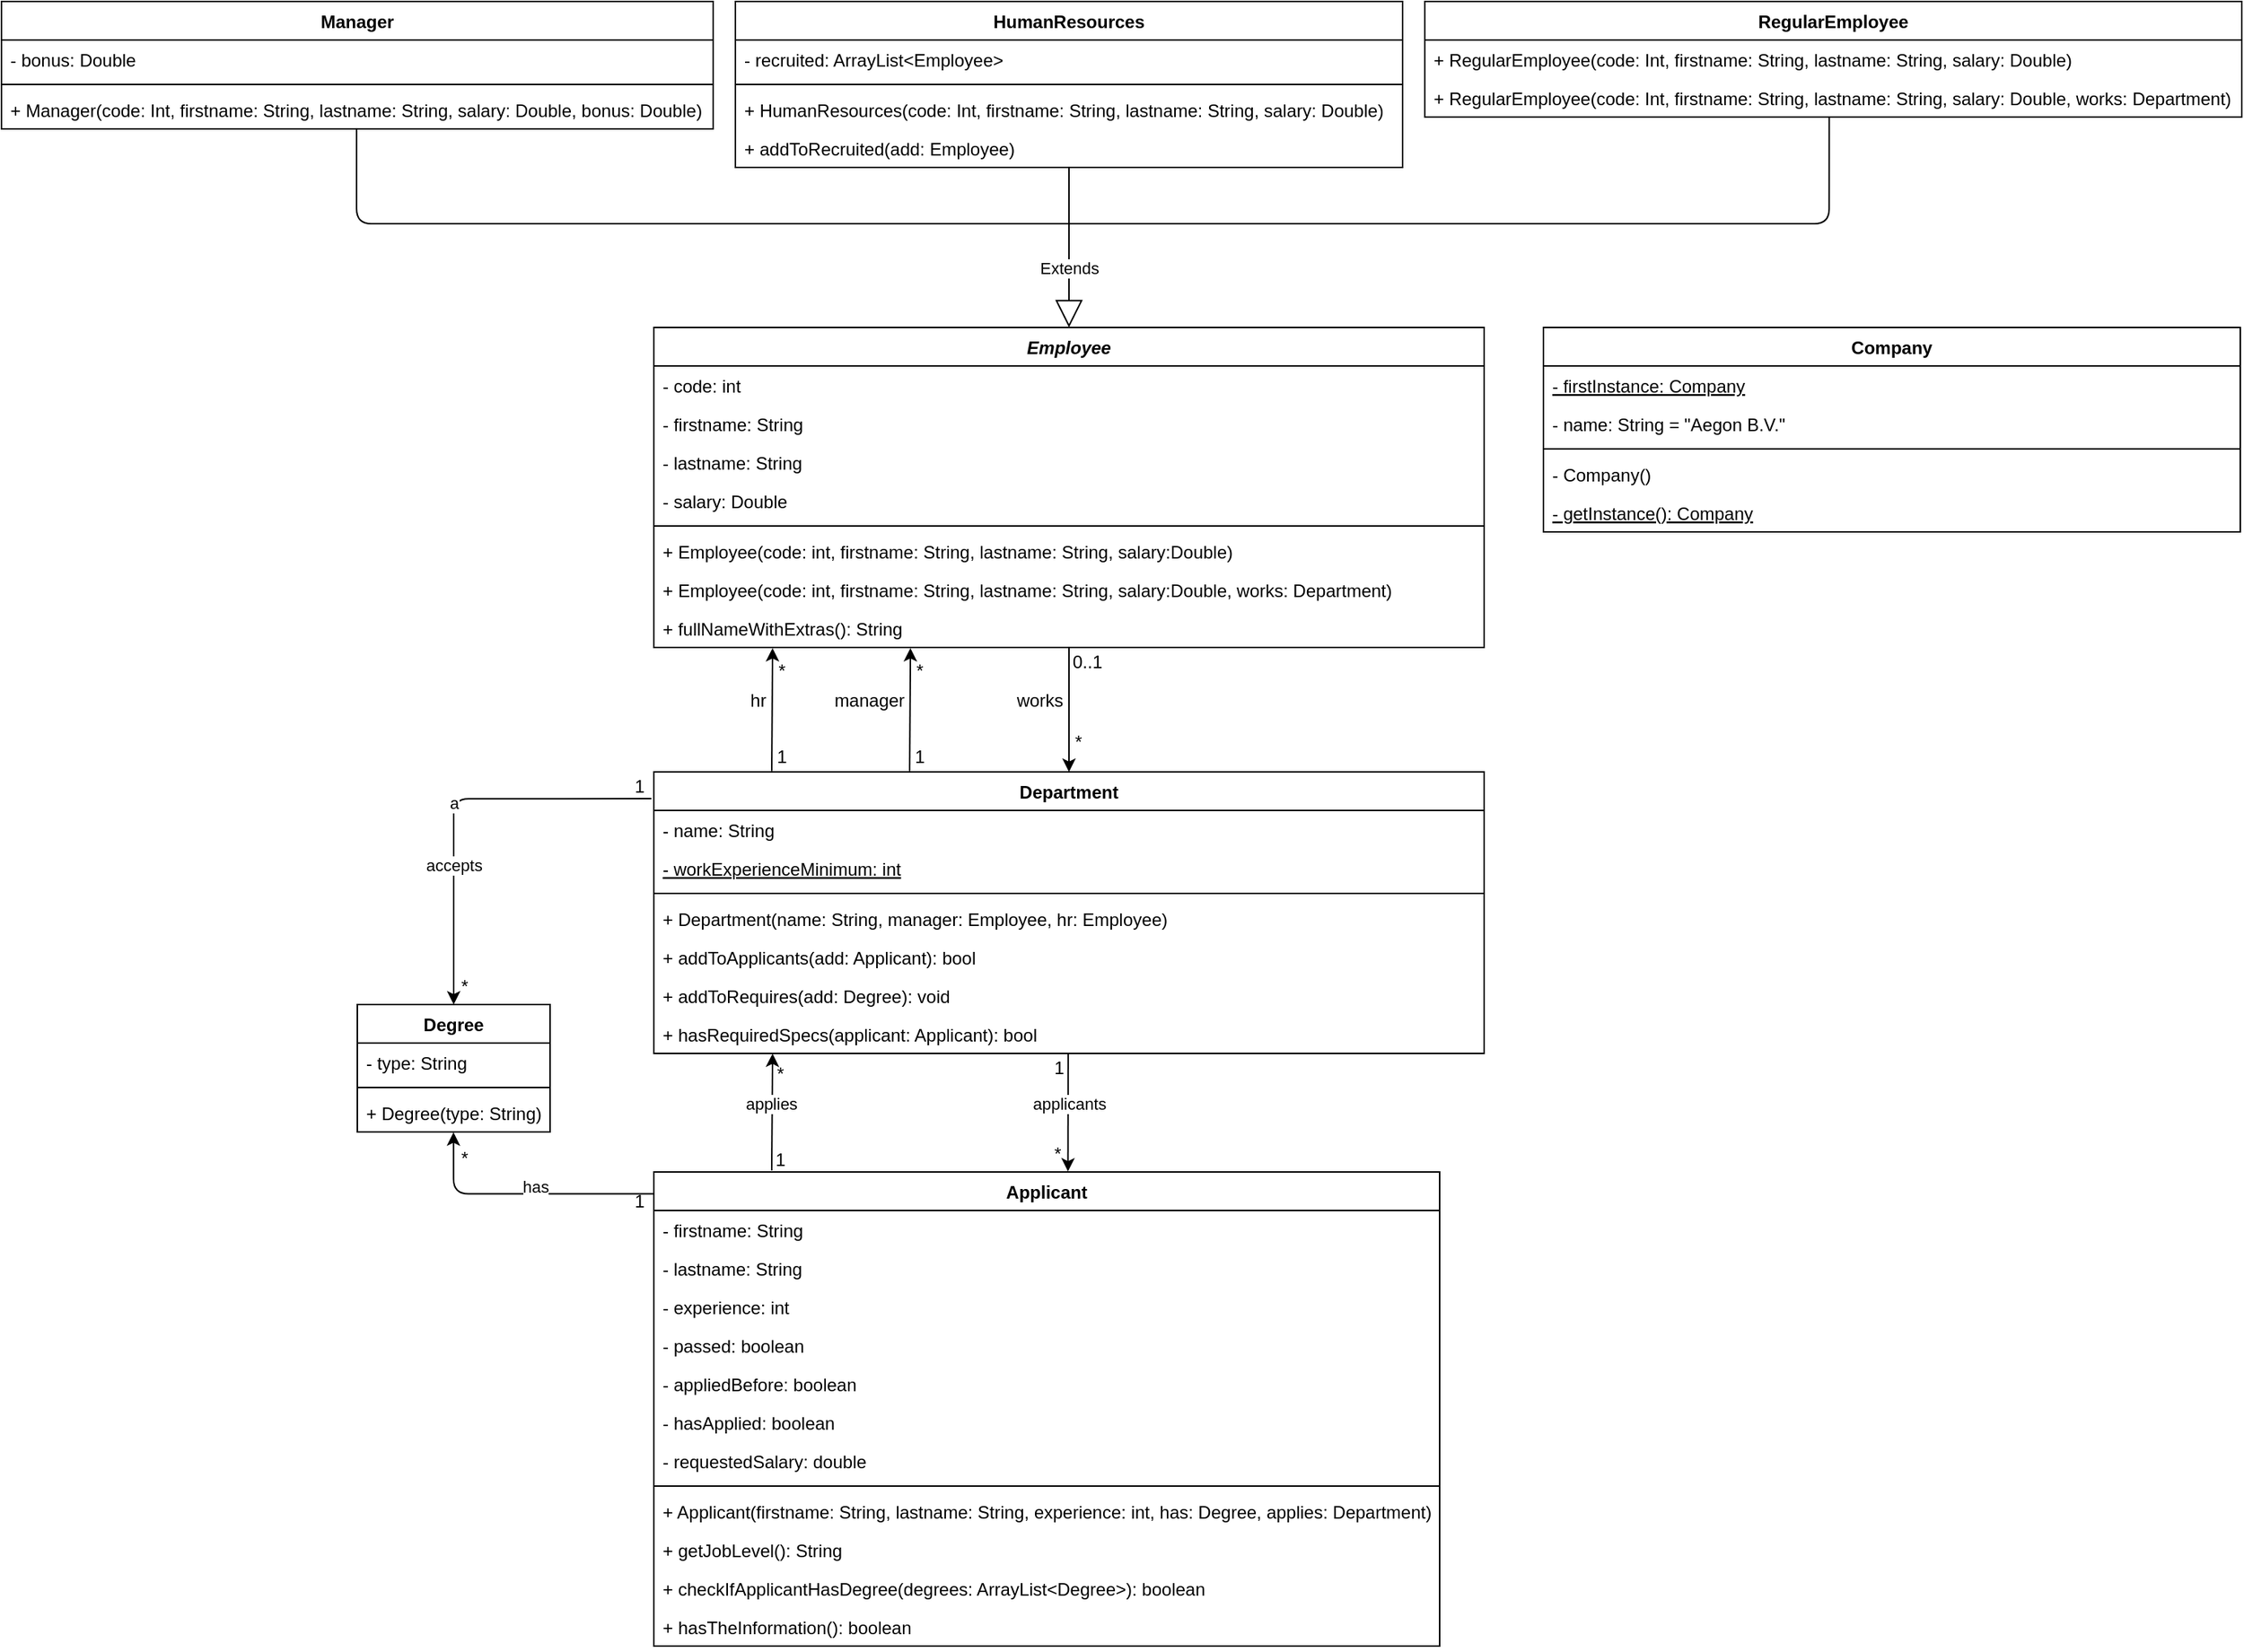 <mxfile version="14.6.13" type="device"><diagram id="S9S272q9LU2Sm-LWWs-K" name="Page-1"><mxGraphModel dx="3244" dy="1504" grid="1" gridSize="10" guides="1" tooltips="1" connect="1" arrows="1" fold="1" page="0" pageScale="1" pageWidth="827" pageHeight="1169" math="0" shadow="0"><root><mxCell id="0"/><mxCell id="1" parent="0"/><mxCell id="BxSVol4aB23_44qYxiIb-5" value="Employee" style="swimlane;fontStyle=3;align=center;verticalAlign=top;childLayout=stackLayout;horizontal=1;startSize=26;horizontalStack=0;resizeParent=1;resizeParentMax=0;resizeLast=0;collapsible=1;marginBottom=0;" vertex="1" parent="1"><mxGeometry x="120" y="500" width="560" height="216" as="geometry"><mxRectangle x="120" y="320" width="90" height="26" as="alternateBounds"/></mxGeometry></mxCell><mxCell id="BxSVol4aB23_44qYxiIb-6" value="- code: int" style="text;strokeColor=none;fillColor=none;align=left;verticalAlign=top;spacingLeft=4;spacingRight=4;overflow=hidden;rotatable=0;points=[[0,0.5],[1,0.5]];portConstraint=eastwest;" vertex="1" parent="BxSVol4aB23_44qYxiIb-5"><mxGeometry y="26" width="560" height="26" as="geometry"/></mxCell><mxCell id="BxSVol4aB23_44qYxiIb-9" value="- firstname: String" style="text;strokeColor=none;fillColor=none;align=left;verticalAlign=top;spacingLeft=4;spacingRight=4;overflow=hidden;rotatable=0;points=[[0,0.5],[1,0.5]];portConstraint=eastwest;" vertex="1" parent="BxSVol4aB23_44qYxiIb-5"><mxGeometry y="52" width="560" height="26" as="geometry"/></mxCell><mxCell id="BxSVol4aB23_44qYxiIb-10" value="- lastname: String" style="text;strokeColor=none;fillColor=none;align=left;verticalAlign=top;spacingLeft=4;spacingRight=4;overflow=hidden;rotatable=0;points=[[0,0.5],[1,0.5]];portConstraint=eastwest;" vertex="1" parent="BxSVol4aB23_44qYxiIb-5"><mxGeometry y="78" width="560" height="26" as="geometry"/></mxCell><mxCell id="BxSVol4aB23_44qYxiIb-11" value="- salary: Double" style="text;strokeColor=none;fillColor=none;align=left;verticalAlign=top;spacingLeft=4;spacingRight=4;overflow=hidden;rotatable=0;points=[[0,0.5],[1,0.5]];portConstraint=eastwest;" vertex="1" parent="BxSVol4aB23_44qYxiIb-5"><mxGeometry y="104" width="560" height="26" as="geometry"/></mxCell><mxCell id="BxSVol4aB23_44qYxiIb-7" value="" style="line;strokeWidth=1;fillColor=none;align=left;verticalAlign=middle;spacingTop=-1;spacingLeft=3;spacingRight=3;rotatable=0;labelPosition=right;points=[];portConstraint=eastwest;" vertex="1" parent="BxSVol4aB23_44qYxiIb-5"><mxGeometry y="130" width="560" height="8" as="geometry"/></mxCell><mxCell id="BxSVol4aB23_44qYxiIb-18" value="+ Employee(code: int, firstname: String, lastname: String, salary:Double)" style="text;strokeColor=none;fillColor=none;align=left;verticalAlign=top;spacingLeft=4;spacingRight=4;overflow=hidden;rotatable=0;points=[[0,0.5],[1,0.5]];portConstraint=eastwest;" vertex="1" parent="BxSVol4aB23_44qYxiIb-5"><mxGeometry y="138" width="560" height="26" as="geometry"/></mxCell><mxCell id="BxSVol4aB23_44qYxiIb-8" value="+ Employee(code: int, firstname: String, lastname: String, salary:Double, works: Department)" style="text;strokeColor=none;fillColor=none;align=left;verticalAlign=top;spacingLeft=4;spacingRight=4;overflow=hidden;rotatable=0;points=[[0,0.5],[1,0.5]];portConstraint=eastwest;" vertex="1" parent="BxSVol4aB23_44qYxiIb-5"><mxGeometry y="164" width="560" height="26" as="geometry"/></mxCell><mxCell id="BxSVol4aB23_44qYxiIb-20" value="+ fullNameWithExtras(): String" style="text;strokeColor=none;fillColor=none;align=left;verticalAlign=top;spacingLeft=4;spacingRight=4;overflow=hidden;rotatable=0;points=[[0,0.5],[1,0.5]];portConstraint=eastwest;" vertex="1" parent="BxSVol4aB23_44qYxiIb-5"><mxGeometry y="190" width="560" height="26" as="geometry"/></mxCell><mxCell id="BxSVol4aB23_44qYxiIb-23" value="HumanResources" style="swimlane;fontStyle=1;align=center;verticalAlign=top;childLayout=stackLayout;horizontal=1;startSize=26;horizontalStack=0;resizeParent=1;resizeParentMax=0;resizeLast=0;collapsible=1;marginBottom=0;" vertex="1" parent="1"><mxGeometry x="175" y="280" width="450" height="112" as="geometry"/></mxCell><mxCell id="BxSVol4aB23_44qYxiIb-24" value="- recruited: ArrayList&lt;Employee&gt;" style="text;strokeColor=none;fillColor=none;align=left;verticalAlign=top;spacingLeft=4;spacingRight=4;overflow=hidden;rotatable=0;points=[[0,0.5],[1,0.5]];portConstraint=eastwest;" vertex="1" parent="BxSVol4aB23_44qYxiIb-23"><mxGeometry y="26" width="450" height="26" as="geometry"/></mxCell><mxCell id="BxSVol4aB23_44qYxiIb-25" value="" style="line;strokeWidth=1;fillColor=none;align=left;verticalAlign=middle;spacingTop=-1;spacingLeft=3;spacingRight=3;rotatable=0;labelPosition=right;points=[];portConstraint=eastwest;" vertex="1" parent="BxSVol4aB23_44qYxiIb-23"><mxGeometry y="52" width="450" height="8" as="geometry"/></mxCell><mxCell id="BxSVol4aB23_44qYxiIb-34" value="+ HumanResources(code: Int, firstname: String, lastname: String, salary: Double)" style="text;strokeColor=none;fillColor=none;align=left;verticalAlign=top;spacingLeft=4;spacingRight=4;overflow=hidden;rotatable=0;points=[[0,0.5],[1,0.5]];portConstraint=eastwest;" vertex="1" parent="BxSVol4aB23_44qYxiIb-23"><mxGeometry y="60" width="450" height="26" as="geometry"/></mxCell><mxCell id="BxSVol4aB23_44qYxiIb-26" value="+ addToRecruited(add: Employee)" style="text;strokeColor=none;fillColor=none;align=left;verticalAlign=top;spacingLeft=4;spacingRight=4;overflow=hidden;rotatable=0;points=[[0,0.5],[1,0.5]];portConstraint=eastwest;" vertex="1" parent="BxSVol4aB23_44qYxiIb-23"><mxGeometry y="86" width="450" height="26" as="geometry"/></mxCell><mxCell id="BxSVol4aB23_44qYxiIb-28" value="Manager" style="swimlane;fontStyle=1;align=center;verticalAlign=top;childLayout=stackLayout;horizontal=1;startSize=26;horizontalStack=0;resizeParent=1;resizeParentMax=0;resizeLast=0;collapsible=1;marginBottom=0;" vertex="1" parent="1"><mxGeometry x="-320" y="280" width="480" height="86" as="geometry"/></mxCell><mxCell id="BxSVol4aB23_44qYxiIb-29" value="- bonus: Double" style="text;strokeColor=none;fillColor=none;align=left;verticalAlign=top;spacingLeft=4;spacingRight=4;overflow=hidden;rotatable=0;points=[[0,0.5],[1,0.5]];portConstraint=eastwest;" vertex="1" parent="BxSVol4aB23_44qYxiIb-28"><mxGeometry y="26" width="480" height="26" as="geometry"/></mxCell><mxCell id="BxSVol4aB23_44qYxiIb-30" value="" style="line;strokeWidth=1;fillColor=none;align=left;verticalAlign=middle;spacingTop=-1;spacingLeft=3;spacingRight=3;rotatable=0;labelPosition=right;points=[];portConstraint=eastwest;" vertex="1" parent="BxSVol4aB23_44qYxiIb-28"><mxGeometry y="52" width="480" height="8" as="geometry"/></mxCell><mxCell id="BxSVol4aB23_44qYxiIb-31" value="+ Manager(code: Int, firstname: String, lastname: String, salary: Double, bonus: Double)" style="text;strokeColor=none;fillColor=none;align=left;verticalAlign=top;spacingLeft=4;spacingRight=4;overflow=hidden;rotatable=0;points=[[0,0.5],[1,0.5]];portConstraint=eastwest;" vertex="1" parent="BxSVol4aB23_44qYxiIb-28"><mxGeometry y="60" width="480" height="26" as="geometry"/></mxCell><mxCell id="BxSVol4aB23_44qYxiIb-35" value="RegularEmployee" style="swimlane;fontStyle=1;align=center;verticalAlign=top;childLayout=stackLayout;horizontal=1;startSize=26;horizontalStack=0;resizeParent=1;resizeParentMax=0;resizeLast=0;collapsible=1;marginBottom=0;" vertex="1" parent="1"><mxGeometry x="640" y="280" width="551" height="78" as="geometry"/></mxCell><mxCell id="BxSVol4aB23_44qYxiIb-37" value="+ RegularEmployee(code: Int, firstname: String, lastname: String, salary: Double)" style="text;strokeColor=none;fillColor=none;align=left;verticalAlign=top;spacingLeft=4;spacingRight=4;overflow=hidden;rotatable=0;points=[[0,0.5],[1,0.5]];portConstraint=eastwest;" vertex="1" parent="BxSVol4aB23_44qYxiIb-35"><mxGeometry y="26" width="551" height="26" as="geometry"/></mxCell><mxCell id="BxSVol4aB23_44qYxiIb-36" value="+ RegularEmployee(code: Int, firstname: String, lastname: String, salary: Double, works: Department)" style="text;strokeColor=none;fillColor=none;align=left;verticalAlign=top;spacingLeft=4;spacingRight=4;overflow=hidden;rotatable=0;points=[[0,0.5],[1,0.5]];portConstraint=eastwest;" vertex="1" parent="BxSVol4aB23_44qYxiIb-35"><mxGeometry y="52" width="551" height="26" as="geometry"/></mxCell><mxCell id="BxSVol4aB23_44qYxiIb-38" value="Extends" style="endArrow=block;endSize=16;endFill=0;html=1;entryX=0.5;entryY=0;entryDx=0;entryDy=0;" edge="1" parent="1" target="BxSVol4aB23_44qYxiIb-5"><mxGeometry x="-0.333" width="160" relative="1" as="geometry"><mxPoint x="400" y="440" as="sourcePoint"/><mxPoint x="410" y="430" as="targetPoint"/><mxPoint as="offset"/></mxGeometry></mxCell><mxCell id="BxSVol4aB23_44qYxiIb-64" value="" style="endArrow=none;html=1;" edge="1" parent="1"><mxGeometry width="50" height="50" relative="1" as="geometry"><mxPoint x="400" y="440" as="sourcePoint"/><mxPoint x="400" y="420" as="targetPoint"/></mxGeometry></mxCell><mxCell id="BxSVol4aB23_44qYxiIb-65" value="" style="endArrow=none;html=1;" edge="1" parent="1"><mxGeometry width="50" height="50" relative="1" as="geometry"><mxPoint x="400" y="420" as="sourcePoint"/><mxPoint x="400" y="392" as="targetPoint"/></mxGeometry></mxCell><mxCell id="BxSVol4aB23_44qYxiIb-66" value="" style="endArrow=none;html=1;exitX=0.499;exitY=1.002;exitDx=0;exitDy=0;exitPerimeter=0;edgeStyle=orthogonalEdgeStyle;" edge="1" parent="1" source="BxSVol4aB23_44qYxiIb-31"><mxGeometry width="50" height="50" relative="1" as="geometry"><mxPoint x="330" y="480" as="sourcePoint"/><mxPoint x="400" y="430" as="targetPoint"/><Array as="points"><mxPoint x="-80" y="430"/></Array></mxGeometry></mxCell><mxCell id="BxSVol4aB23_44qYxiIb-67" value="" style="endArrow=none;html=1;exitX=0.495;exitY=1;exitDx=0;exitDy=0;exitPerimeter=0;edgeStyle=orthogonalEdgeStyle;" edge="1" parent="1" source="BxSVol4aB23_44qYxiIb-36"><mxGeometry width="50" height="50" relative="1" as="geometry"><mxPoint x="480.02" y="410.002" as="sourcePoint"/><mxPoint x="400" y="430" as="targetPoint"/><Array as="points"><mxPoint x="913" y="430"/></Array></mxGeometry></mxCell><mxCell id="BxSVol4aB23_44qYxiIb-68" value="Department" style="swimlane;fontStyle=1;align=center;verticalAlign=top;childLayout=stackLayout;horizontal=1;startSize=26;horizontalStack=0;resizeParent=1;resizeParentMax=0;resizeLast=0;collapsible=1;marginBottom=0;" vertex="1" parent="1"><mxGeometry x="120" y="800" width="560" height="190" as="geometry"/></mxCell><mxCell id="BxSVol4aB23_44qYxiIb-69" value="- name: String" style="text;strokeColor=none;fillColor=none;align=left;verticalAlign=top;spacingLeft=4;spacingRight=4;overflow=hidden;rotatable=0;points=[[0,0.5],[1,0.5]];portConstraint=eastwest;" vertex="1" parent="BxSVol4aB23_44qYxiIb-68"><mxGeometry y="26" width="560" height="26" as="geometry"/></mxCell><mxCell id="BxSVol4aB23_44qYxiIb-77" value="- workExperienceMinimum: int" style="text;strokeColor=none;fillColor=none;align=left;verticalAlign=top;spacingLeft=4;spacingRight=4;overflow=hidden;rotatable=0;points=[[0,0.5],[1,0.5]];portConstraint=eastwest;fontStyle=4" vertex="1" parent="BxSVol4aB23_44qYxiIb-68"><mxGeometry y="52" width="560" height="26" as="geometry"/></mxCell><mxCell id="BxSVol4aB23_44qYxiIb-70" value="" style="line;strokeWidth=1;fillColor=none;align=left;verticalAlign=middle;spacingTop=-1;spacingLeft=3;spacingRight=3;rotatable=0;labelPosition=right;points=[];portConstraint=eastwest;" vertex="1" parent="BxSVol4aB23_44qYxiIb-68"><mxGeometry y="78" width="560" height="8" as="geometry"/></mxCell><mxCell id="BxSVol4aB23_44qYxiIb-71" value="+ Department(name: String, manager: Employee, hr: Employee)" style="text;strokeColor=none;fillColor=none;align=left;verticalAlign=top;spacingLeft=4;spacingRight=4;overflow=hidden;rotatable=0;points=[[0,0.5],[1,0.5]];portConstraint=eastwest;" vertex="1" parent="BxSVol4aB23_44qYxiIb-68"><mxGeometry y="86" width="560" height="26" as="geometry"/></mxCell><mxCell id="BxSVol4aB23_44qYxiIb-79" value="+ addToApplicants(add: Applicant): bool" style="text;strokeColor=none;fillColor=none;align=left;verticalAlign=top;spacingLeft=4;spacingRight=4;overflow=hidden;rotatable=0;points=[[0,0.5],[1,0.5]];portConstraint=eastwest;" vertex="1" parent="BxSVol4aB23_44qYxiIb-68"><mxGeometry y="112" width="560" height="26" as="geometry"/></mxCell><mxCell id="BxSVol4aB23_44qYxiIb-80" value="+ addToRequires(add: Degree): void" style="text;strokeColor=none;fillColor=none;align=left;verticalAlign=top;spacingLeft=4;spacingRight=4;overflow=hidden;rotatable=0;points=[[0,0.5],[1,0.5]];portConstraint=eastwest;" vertex="1" parent="BxSVol4aB23_44qYxiIb-68"><mxGeometry y="138" width="560" height="26" as="geometry"/></mxCell><mxCell id="BxSVol4aB23_44qYxiIb-78" value="+ hasRequiredSpecs(applicant: Applicant): bool" style="text;strokeColor=none;fillColor=none;align=left;verticalAlign=top;spacingLeft=4;spacingRight=4;overflow=hidden;rotatable=0;points=[[0,0.5],[1,0.5]];portConstraint=eastwest;" vertex="1" parent="BxSVol4aB23_44qYxiIb-68"><mxGeometry y="164" width="560" height="26" as="geometry"/></mxCell><mxCell id="BxSVol4aB23_44qYxiIb-81" value="" style="endArrow=classic;html=1;entryX=0.5;entryY=0;entryDx=0;entryDy=0;exitX=0.5;exitY=1;exitDx=0;exitDy=0;" edge="1" parent="1" source="BxSVol4aB23_44qYxiIb-5" target="BxSVol4aB23_44qYxiIb-68"><mxGeometry width="50" height="50" relative="1" as="geometry"><mxPoint x="380" y="730" as="sourcePoint"/><mxPoint x="430" y="680" as="targetPoint"/></mxGeometry></mxCell><mxCell id="BxSVol4aB23_44qYxiIb-82" value="0..1" style="text;html=1;align=center;verticalAlign=middle;resizable=0;points=[];autosize=1;strokeColor=none;" vertex="1" parent="1"><mxGeometry x="392" y="716" width="40" height="20" as="geometry"/></mxCell><mxCell id="BxSVol4aB23_44qYxiIb-83" value="*" style="text;html=1;align=center;verticalAlign=middle;resizable=0;points=[];autosize=1;strokeColor=none;" vertex="1" parent="1"><mxGeometry x="396" y="770" width="20" height="20" as="geometry"/></mxCell><mxCell id="BxSVol4aB23_44qYxiIb-84" value="works" style="text;html=1;align=center;verticalAlign=middle;resizable=0;points=[];autosize=1;strokeColor=none;" vertex="1" parent="1"><mxGeometry x="355" y="742" width="50" height="20" as="geometry"/></mxCell><mxCell id="BxSVol4aB23_44qYxiIb-85" value="" style="endArrow=classic;html=1;entryX=0.143;entryY=1.016;entryDx=0;entryDy=0;entryPerimeter=0;exitX=0.142;exitY=-0.003;exitDx=0;exitDy=0;exitPerimeter=0;" edge="1" parent="1" source="BxSVol4aB23_44qYxiIb-68" target="BxSVol4aB23_44qYxiIb-20"><mxGeometry width="50" height="50" relative="1" as="geometry"><mxPoint x="202" y="800" as="sourcePoint"/><mxPoint x="230" y="740" as="targetPoint"/></mxGeometry></mxCell><mxCell id="BxSVol4aB23_44qYxiIb-86" value="*" style="text;html=1;align=center;verticalAlign=middle;resizable=0;points=[];autosize=1;strokeColor=none;" vertex="1" parent="1"><mxGeometry x="196" y="722" width="20" height="20" as="geometry"/></mxCell><mxCell id="BxSVol4aB23_44qYxiIb-87" value="1" style="text;html=1;align=center;verticalAlign=middle;resizable=0;points=[];autosize=1;strokeColor=none;" vertex="1" parent="1"><mxGeometry x="196" y="780" width="20" height="20" as="geometry"/></mxCell><mxCell id="BxSVol4aB23_44qYxiIb-88" value="" style="endArrow=classic;html=1;entryX=0.143;entryY=1.016;entryDx=0;entryDy=0;entryPerimeter=0;exitX=0.142;exitY=-0.003;exitDx=0;exitDy=0;exitPerimeter=0;" edge="1" parent="1"><mxGeometry width="50" height="50" relative="1" as="geometry"><mxPoint x="292.52" y="799.43" as="sourcePoint"/><mxPoint x="293.08" y="716.416" as="targetPoint"/></mxGeometry></mxCell><mxCell id="BxSVol4aB23_44qYxiIb-89" value="*" style="text;html=1;align=center;verticalAlign=middle;resizable=0;points=[];autosize=1;strokeColor=none;" vertex="1" parent="1"><mxGeometry x="289" y="722" width="20" height="20" as="geometry"/></mxCell><mxCell id="BxSVol4aB23_44qYxiIb-90" value="1" style="text;html=1;align=center;verticalAlign=middle;resizable=0;points=[];autosize=1;strokeColor=none;" vertex="1" parent="1"><mxGeometry x="289" y="780" width="20" height="20" as="geometry"/></mxCell><mxCell id="BxSVol4aB23_44qYxiIb-92" value="hr" style="text;html=1;align=center;verticalAlign=middle;resizable=0;points=[];autosize=1;strokeColor=none;" vertex="1" parent="1"><mxGeometry x="175" y="742" width="30" height="20" as="geometry"/></mxCell><mxCell id="BxSVol4aB23_44qYxiIb-93" value="manager" style="text;html=1;align=center;verticalAlign=middle;resizable=0;points=[];autosize=1;strokeColor=none;" vertex="1" parent="1"><mxGeometry x="230" y="742" width="70" height="20" as="geometry"/></mxCell><mxCell id="BxSVol4aB23_44qYxiIb-94" value="Degree" style="swimlane;fontStyle=1;align=center;verticalAlign=top;childLayout=stackLayout;horizontal=1;startSize=26;horizontalStack=0;resizeParent=1;resizeParentMax=0;resizeLast=0;collapsible=1;marginBottom=0;" vertex="1" parent="1"><mxGeometry x="-80" y="957" width="130" height="86" as="geometry"/></mxCell><mxCell id="BxSVol4aB23_44qYxiIb-95" value="- type: String" style="text;strokeColor=none;fillColor=none;align=left;verticalAlign=top;spacingLeft=4;spacingRight=4;overflow=hidden;rotatable=0;points=[[0,0.5],[1,0.5]];portConstraint=eastwest;" vertex="1" parent="BxSVol4aB23_44qYxiIb-94"><mxGeometry y="26" width="130" height="26" as="geometry"/></mxCell><mxCell id="BxSVol4aB23_44qYxiIb-96" value="" style="line;strokeWidth=1;fillColor=none;align=left;verticalAlign=middle;spacingTop=-1;spacingLeft=3;spacingRight=3;rotatable=0;labelPosition=right;points=[];portConstraint=eastwest;" vertex="1" parent="BxSVol4aB23_44qYxiIb-94"><mxGeometry y="52" width="130" height="8" as="geometry"/></mxCell><mxCell id="BxSVol4aB23_44qYxiIb-97" value="+ Degree(type: String)" style="text;strokeColor=none;fillColor=none;align=left;verticalAlign=top;spacingLeft=4;spacingRight=4;overflow=hidden;rotatable=0;points=[[0,0.5],[1,0.5]];portConstraint=eastwest;" vertex="1" parent="BxSVol4aB23_44qYxiIb-94"><mxGeometry y="60" width="130" height="26" as="geometry"/></mxCell><mxCell id="BxSVol4aB23_44qYxiIb-98" value="Applicant" style="swimlane;fontStyle=1;align=center;verticalAlign=top;childLayout=stackLayout;horizontal=1;startSize=26;horizontalStack=0;resizeParent=1;resizeParentMax=0;resizeLast=0;collapsible=1;marginBottom=0;" vertex="1" parent="1"><mxGeometry x="120" y="1070" width="530" height="320" as="geometry"/></mxCell><mxCell id="BxSVol4aB23_44qYxiIb-102" value="- firstname: String" style="text;strokeColor=none;fillColor=none;align=left;verticalAlign=top;spacingLeft=4;spacingRight=4;overflow=hidden;rotatable=0;points=[[0,0.5],[1,0.5]];portConstraint=eastwest;" vertex="1" parent="BxSVol4aB23_44qYxiIb-98"><mxGeometry y="26" width="530" height="26" as="geometry"/></mxCell><mxCell id="BxSVol4aB23_44qYxiIb-104" value="- lastname: String" style="text;strokeColor=none;fillColor=none;align=left;verticalAlign=top;spacingLeft=4;spacingRight=4;overflow=hidden;rotatable=0;points=[[0,0.5],[1,0.5]];portConstraint=eastwest;" vertex="1" parent="BxSVol4aB23_44qYxiIb-98"><mxGeometry y="52" width="530" height="26" as="geometry"/></mxCell><mxCell id="BxSVol4aB23_44qYxiIb-106" value="- experience: int" style="text;strokeColor=none;fillColor=none;align=left;verticalAlign=top;spacingLeft=4;spacingRight=4;overflow=hidden;rotatable=0;points=[[0,0.5],[1,0.5]];portConstraint=eastwest;" vertex="1" parent="BxSVol4aB23_44qYxiIb-98"><mxGeometry y="78" width="530" height="26" as="geometry"/></mxCell><mxCell id="BxSVol4aB23_44qYxiIb-105" value="- passed: boolean" style="text;strokeColor=none;fillColor=none;align=left;verticalAlign=top;spacingLeft=4;spacingRight=4;overflow=hidden;rotatable=0;points=[[0,0.5],[1,0.5]];portConstraint=eastwest;" vertex="1" parent="BxSVol4aB23_44qYxiIb-98"><mxGeometry y="104" width="530" height="26" as="geometry"/></mxCell><mxCell id="BxSVol4aB23_44qYxiIb-110" value="- appliedBefore: boolean" style="text;strokeColor=none;fillColor=none;align=left;verticalAlign=top;spacingLeft=4;spacingRight=4;overflow=hidden;rotatable=0;points=[[0,0.5],[1,0.5]];portConstraint=eastwest;" vertex="1" parent="BxSVol4aB23_44qYxiIb-98"><mxGeometry y="130" width="530" height="26" as="geometry"/></mxCell><mxCell id="BxSVol4aB23_44qYxiIb-108" value="- hasApplied: boolean" style="text;strokeColor=none;fillColor=none;align=left;verticalAlign=top;spacingLeft=4;spacingRight=4;overflow=hidden;rotatable=0;points=[[0,0.5],[1,0.5]];portConstraint=eastwest;" vertex="1" parent="BxSVol4aB23_44qYxiIb-98"><mxGeometry y="156" width="530" height="26" as="geometry"/></mxCell><mxCell id="BxSVol4aB23_44qYxiIb-103" value="- requestedSalary: double" style="text;strokeColor=none;fillColor=none;align=left;verticalAlign=top;spacingLeft=4;spacingRight=4;overflow=hidden;rotatable=0;points=[[0,0.5],[1,0.5]];portConstraint=eastwest;" vertex="1" parent="BxSVol4aB23_44qYxiIb-98"><mxGeometry y="182" width="530" height="26" as="geometry"/></mxCell><mxCell id="BxSVol4aB23_44qYxiIb-100" value="" style="line;strokeWidth=1;fillColor=none;align=left;verticalAlign=middle;spacingTop=-1;spacingLeft=3;spacingRight=3;rotatable=0;labelPosition=right;points=[];portConstraint=eastwest;" vertex="1" parent="BxSVol4aB23_44qYxiIb-98"><mxGeometry y="208" width="530" height="8" as="geometry"/></mxCell><mxCell id="BxSVol4aB23_44qYxiIb-109" value="+ Applicant(firstname: String, lastname: String, experience: int, has: Degree, applies: Department)" style="text;strokeColor=none;fillColor=none;align=left;verticalAlign=top;spacingLeft=4;spacingRight=4;overflow=hidden;rotatable=0;points=[[0,0.5],[1,0.5]];portConstraint=eastwest;" vertex="1" parent="BxSVol4aB23_44qYxiIb-98"><mxGeometry y="216" width="530" height="26" as="geometry"/></mxCell><mxCell id="BxSVol4aB23_44qYxiIb-125" value="+ getJobLevel(): String" style="text;strokeColor=none;fillColor=none;align=left;verticalAlign=top;spacingLeft=4;spacingRight=4;overflow=hidden;rotatable=0;points=[[0,0.5],[1,0.5]];portConstraint=eastwest;" vertex="1" parent="BxSVol4aB23_44qYxiIb-98"><mxGeometry y="242" width="530" height="26" as="geometry"/></mxCell><mxCell id="BxSVol4aB23_44qYxiIb-126" value="+ checkIfApplicantHasDegree(degrees: ArrayList&lt;Degree&gt;): boolean" style="text;strokeColor=none;fillColor=none;align=left;verticalAlign=top;spacingLeft=4;spacingRight=4;overflow=hidden;rotatable=0;points=[[0,0.5],[1,0.5]];portConstraint=eastwest;" vertex="1" parent="BxSVol4aB23_44qYxiIb-98"><mxGeometry y="268" width="530" height="26" as="geometry"/></mxCell><mxCell id="BxSVol4aB23_44qYxiIb-124" value="+ hasTheInformation(): boolean" style="text;strokeColor=none;fillColor=none;align=left;verticalAlign=top;spacingLeft=4;spacingRight=4;overflow=hidden;rotatable=0;points=[[0,0.5],[1,0.5]];portConstraint=eastwest;" vertex="1" parent="BxSVol4aB23_44qYxiIb-98"><mxGeometry y="294" width="530" height="26" as="geometry"/></mxCell><mxCell id="BxSVol4aB23_44qYxiIb-127" value="" style="endArrow=classic;html=1;exitX=0.15;exitY=-0.003;exitDx=0;exitDy=0;exitPerimeter=0;entryX=0.143;entryY=1.004;entryDx=0;entryDy=0;entryPerimeter=0;" edge="1" parent="1" source="BxSVol4aB23_44qYxiIb-98" target="BxSVol4aB23_44qYxiIb-78"><mxGeometry width="50" height="50" relative="1" as="geometry"><mxPoint x="181" y="1040" as="sourcePoint"/><mxPoint x="231" y="990" as="targetPoint"/></mxGeometry></mxCell><mxCell id="BxSVol4aB23_44qYxiIb-133" value="applies" style="edgeLabel;html=1;align=center;verticalAlign=middle;resizable=0;points=[];" vertex="1" connectable="0" parent="BxSVol4aB23_44qYxiIb-127"><mxGeometry x="0.146" y="1" relative="1" as="geometry"><mxPoint as="offset"/></mxGeometry></mxCell><mxCell id="BxSVol4aB23_44qYxiIb-130" value="" style="endArrow=classic;html=1;entryX=0.527;entryY=-0.001;entryDx=0;entryDy=0;entryPerimeter=0;exitX=0.499;exitY=1;exitDx=0;exitDy=0;exitPerimeter=0;" edge="1" parent="1" source="BxSVol4aB23_44qYxiIb-78" target="BxSVol4aB23_44qYxiIb-98"><mxGeometry width="50" height="50" relative="1" as="geometry"><mxPoint x="360" y="1010" as="sourcePoint"/><mxPoint x="416.58" y="990.004" as="targetPoint"/></mxGeometry></mxCell><mxCell id="BxSVol4aB23_44qYxiIb-134" value="applicants" style="edgeLabel;html=1;align=center;verticalAlign=middle;resizable=0;points=[];" vertex="1" connectable="0" parent="BxSVol4aB23_44qYxiIb-130"><mxGeometry x="-0.162" relative="1" as="geometry"><mxPoint as="offset"/></mxGeometry></mxCell><mxCell id="BxSVol4aB23_44qYxiIb-131" value="*" style="text;html=1;align=center;verticalAlign=middle;resizable=0;points=[];autosize=1;strokeColor=none;" vertex="1" parent="1"><mxGeometry x="195" y="994" width="20" height="20" as="geometry"/></mxCell><mxCell id="BxSVol4aB23_44qYxiIb-132" value="1" style="text;html=1;align=center;verticalAlign=middle;resizable=0;points=[];autosize=1;strokeColor=none;" vertex="1" parent="1"><mxGeometry x="195" y="1052" width="20" height="20" as="geometry"/></mxCell><mxCell id="BxSVol4aB23_44qYxiIb-135" value="1" style="text;html=1;align=center;verticalAlign=middle;resizable=0;points=[];autosize=1;strokeColor=none;" vertex="1" parent="1"><mxGeometry x="383" y="990" width="20" height="20" as="geometry"/></mxCell><mxCell id="BxSVol4aB23_44qYxiIb-136" value="*" style="text;html=1;align=center;verticalAlign=middle;resizable=0;points=[];autosize=1;strokeColor=none;" vertex="1" parent="1"><mxGeometry x="382" y="1048" width="20" height="20" as="geometry"/></mxCell><mxCell id="BxSVol4aB23_44qYxiIb-137" value="a" style="endArrow=classic;html=1;exitX=-0.003;exitY=0.095;exitDx=0;exitDy=0;entryX=0.5;entryY=0;entryDx=0;entryDy=0;edgeStyle=orthogonalEdgeStyle;exitPerimeter=0;" edge="1" parent="1" source="BxSVol4aB23_44qYxiIb-68" target="BxSVol4aB23_44qYxiIb-94"><mxGeometry width="50" height="50" relative="1" as="geometry"><mxPoint x="70.58" y="973.064" as="sourcePoint"/><mxPoint x="70.0" y="1052" as="targetPoint"/></mxGeometry></mxCell><mxCell id="BxSVol4aB23_44qYxiIb-138" value="accepts" style="edgeLabel;html=1;align=center;verticalAlign=middle;resizable=0;points=[];" vertex="1" connectable="0" parent="BxSVol4aB23_44qYxiIb-137"><mxGeometry x="0.146" y="1" relative="1" as="geometry"><mxPoint x="-1" y="22" as="offset"/></mxGeometry></mxCell><mxCell id="BxSVol4aB23_44qYxiIb-139" value="1" style="text;html=1;align=center;verticalAlign=middle;resizable=0;points=[];autosize=1;strokeColor=none;" vertex="1" parent="1"><mxGeometry x="100" y="800" width="20" height="20" as="geometry"/></mxCell><mxCell id="BxSVol4aB23_44qYxiIb-140" value="*" style="text;html=1;align=center;verticalAlign=middle;resizable=0;points=[];autosize=1;strokeColor=none;" vertex="1" parent="1"><mxGeometry x="-18" y="935" width="20" height="20" as="geometry"/></mxCell><mxCell id="BxSVol4aB23_44qYxiIb-141" value="" style="endArrow=classic;html=1;exitX=0;exitY=0.046;exitDx=0;exitDy=0;entryX=0.499;entryY=1.011;entryDx=0;entryDy=0;edgeStyle=orthogonalEdgeStyle;exitPerimeter=0;entryPerimeter=0;" edge="1" parent="1" source="BxSVol4aB23_44qYxiIb-98" target="BxSVol4aB23_44qYxiIb-97"><mxGeometry width="50" height="50" relative="1" as="geometry"><mxPoint x="128.32" y="1030.0" as="sourcePoint"/><mxPoint x="-5" y="1201.95" as="targetPoint"/></mxGeometry></mxCell><mxCell id="BxSVol4aB23_44qYxiIb-142" value="has" style="edgeLabel;html=1;align=center;verticalAlign=middle;resizable=0;points=[];" vertex="1" connectable="0" parent="BxSVol4aB23_44qYxiIb-141"><mxGeometry x="0.146" y="1" relative="1" as="geometry"><mxPoint x="21" y="-6" as="offset"/></mxGeometry></mxCell><mxCell id="BxSVol4aB23_44qYxiIb-143" value="1" style="text;html=1;align=center;verticalAlign=middle;resizable=0;points=[];autosize=1;strokeColor=none;" vertex="1" parent="1"><mxGeometry x="100" y="1080" width="20" height="20" as="geometry"/></mxCell><mxCell id="BxSVol4aB23_44qYxiIb-144" value="*" style="text;html=1;align=center;verticalAlign=middle;resizable=0;points=[];autosize=1;strokeColor=none;" vertex="1" parent="1"><mxGeometry x="-18" y="1051" width="20" height="20" as="geometry"/></mxCell><mxCell id="BxSVol4aB23_44qYxiIb-145" value="Company" style="swimlane;fontStyle=1;align=center;verticalAlign=top;childLayout=stackLayout;horizontal=1;startSize=26;horizontalStack=0;resizeParent=1;resizeParentMax=0;resizeLast=0;collapsible=1;marginBottom=0;" vertex="1" parent="1"><mxGeometry x="720" y="500" width="470" height="138" as="geometry"/></mxCell><mxCell id="BxSVol4aB23_44qYxiIb-149" value="- firstInstance: Company" style="text;strokeColor=none;fillColor=none;align=left;verticalAlign=top;spacingLeft=4;spacingRight=4;overflow=hidden;rotatable=0;points=[[0,0.5],[1,0.5]];portConstraint=eastwest;fontStyle=4" vertex="1" parent="BxSVol4aB23_44qYxiIb-145"><mxGeometry y="26" width="470" height="26" as="geometry"/></mxCell><mxCell id="BxSVol4aB23_44qYxiIb-146" value="- name: String = &quot;Aegon B.V.&quot;" style="text;strokeColor=none;fillColor=none;align=left;verticalAlign=top;spacingLeft=4;spacingRight=4;overflow=hidden;rotatable=0;points=[[0,0.5],[1,0.5]];portConstraint=eastwest;" vertex="1" parent="BxSVol4aB23_44qYxiIb-145"><mxGeometry y="52" width="470" height="26" as="geometry"/></mxCell><mxCell id="BxSVol4aB23_44qYxiIb-147" value="" style="line;strokeWidth=1;fillColor=none;align=left;verticalAlign=middle;spacingTop=-1;spacingLeft=3;spacingRight=3;rotatable=0;labelPosition=right;points=[];portConstraint=eastwest;" vertex="1" parent="BxSVol4aB23_44qYxiIb-145"><mxGeometry y="78" width="470" height="8" as="geometry"/></mxCell><mxCell id="BxSVol4aB23_44qYxiIb-150" value="- Company()" style="text;strokeColor=none;fillColor=none;align=left;verticalAlign=top;spacingLeft=4;spacingRight=4;overflow=hidden;rotatable=0;points=[[0,0.5],[1,0.5]];portConstraint=eastwest;" vertex="1" parent="BxSVol4aB23_44qYxiIb-145"><mxGeometry y="86" width="470" height="26" as="geometry"/></mxCell><mxCell id="BxSVol4aB23_44qYxiIb-148" value="- getInstance(): Company" style="text;strokeColor=none;fillColor=none;align=left;verticalAlign=top;spacingLeft=4;spacingRight=4;overflow=hidden;rotatable=0;points=[[0,0.5],[1,0.5]];portConstraint=eastwest;fontStyle=4" vertex="1" parent="BxSVol4aB23_44qYxiIb-145"><mxGeometry y="112" width="470" height="26" as="geometry"/></mxCell></root></mxGraphModel></diagram></mxfile>